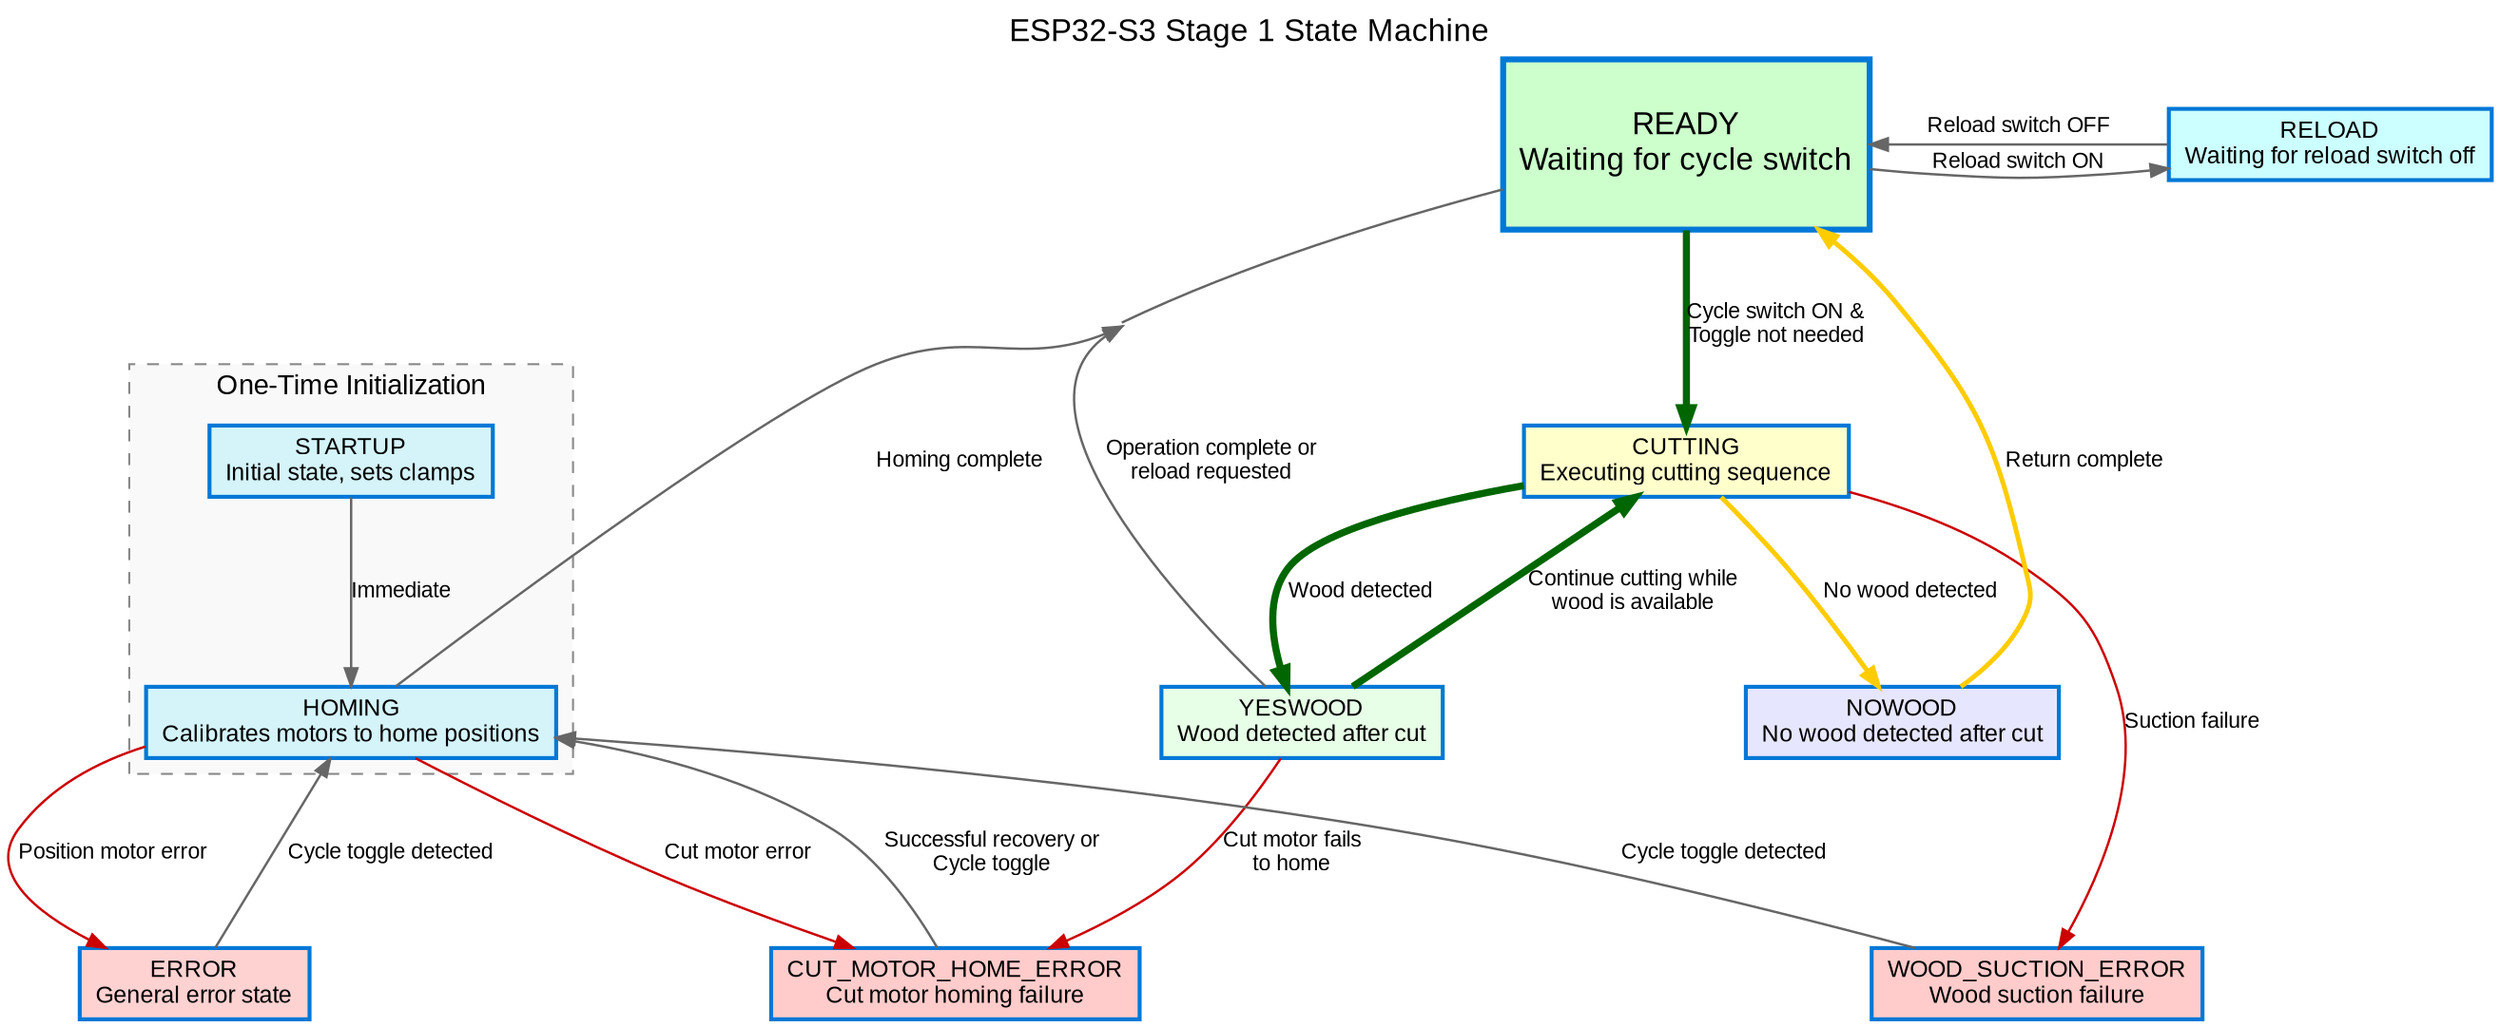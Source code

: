digraph StateMachine {
    // Graph styling
    graph [fontname="Arial", fontsize=16, nodesep=0.8, ranksep=1.0, splines=true, concentrate=true];
    node [fontname="Arial", fontsize=12, shape=box, style="filled", fillcolor="#E0F4FF", color="#0078D7", penwidth=2.0];
    edge [fontname="Arial", fontsize=11, color="#666666", penwidth=1.2, arrowsize=0.9];

    // Title
    labelloc="t";
    label="ESP32-S3 Stage 1 State Machine";

    // State nodes with descriptive labels
    STARTUP [label="STARTUP\nInitial state, sets clamps", fillcolor="#D4F4FA", group=init];
    HOMING [label="HOMING\nCalibrates motors to home positions", fillcolor="#D4F4FA", group=init];
    READY [label="READY\nWaiting for cycle switch", fillcolor="#CCFFCC", fontsize=16, width=1.8, height=1.2, penwidth=3.0];
    RELOAD [label="RELOAD\nWaiting for reload switch off", fillcolor="#CCFFFF"];
    CUTTING [label="CUTTING\nExecuting cutting sequence", fillcolor="#FFFFCC"];
    YESWOOD [label="YESWOOD\nWood detected after cut", fillcolor="#E6FFE6"];
    NOWOOD [label="NOWOOD\nNo wood detected after cut", fillcolor="#E6E6FF"];
    ERROR [label="ERROR\nGeneral error state", fillcolor="#FFD2D2"];
    WOOD_SUCTION_ERROR [label="WOOD_SUCTION_ERROR\nWood suction failure", fillcolor="#FFCCCB"];
    CUT_MOTOR_HOME_ERROR [label="CUT_MOTOR_HOME_ERROR\nCut motor homing failure", fillcolor="#FFCCCB"];

    // Define initialization box
    subgraph cluster_init {
        label="One-Time Initialization";
        style="dashed";
        color="#888888";
        fontsize=14;
        bgcolor="#F9F9F9";
        STARTUP; HOMING;
    }

    // Transition edges
    STARTUP -> HOMING [label="Immediate"];
    
    HOMING -> READY [label="Homing complete"];
    HOMING -> ERROR [label="Position motor error", color="#CC0000"];
    HOMING -> CUT_MOTOR_HOME_ERROR [label="Cut motor error", color="#CC0000"];
    
    READY -> RELOAD [label="Reload switch ON"];
    READY -> CUTTING [label="Cycle switch ON &\nToggle not needed", color="#006600", penwidth=3.6];
    
    RELOAD -> READY [label="Reload switch OFF"];
    
    CUTTING -> YESWOOD [label="Wood detected", color="#006600", penwidth=3.6];
    CUTTING -> NOWOOD [label="No wood detected", color="#FFCC00", penwidth=2.4];
    CUTTING -> WOOD_SUCTION_ERROR [label="Suction failure", color="#CC0000"];
    
    YESWOOD -> READY [label="Operation complete or\nreload requested"];
    YESWOOD -> CUTTING [label="Continue cutting while\nwood is available", color="#006600", penwidth=3.6];
    YESWOOD -> CUT_MOTOR_HOME_ERROR [label="Cut motor fails\nto home", color="#CC0000"];
    
    NOWOOD -> READY [label="Return complete", color="#FFCC00", penwidth=2.4];
    
    ERROR -> HOMING [label="Cycle toggle detected"];
    WOOD_SUCTION_ERROR -> HOMING [label="Cycle toggle detected"];
    CUT_MOTOR_HOME_ERROR -> HOMING [label="Successful recovery or\nCycle toggle"];

    // Formatting to improve layout
    { rank=same; READY RELOAD }
    { rank=same; YESWOOD NOWOOD }
    { rank=same; ERROR WOOD_SUCTION_ERROR CUT_MOTOR_HOME_ERROR }
} 
